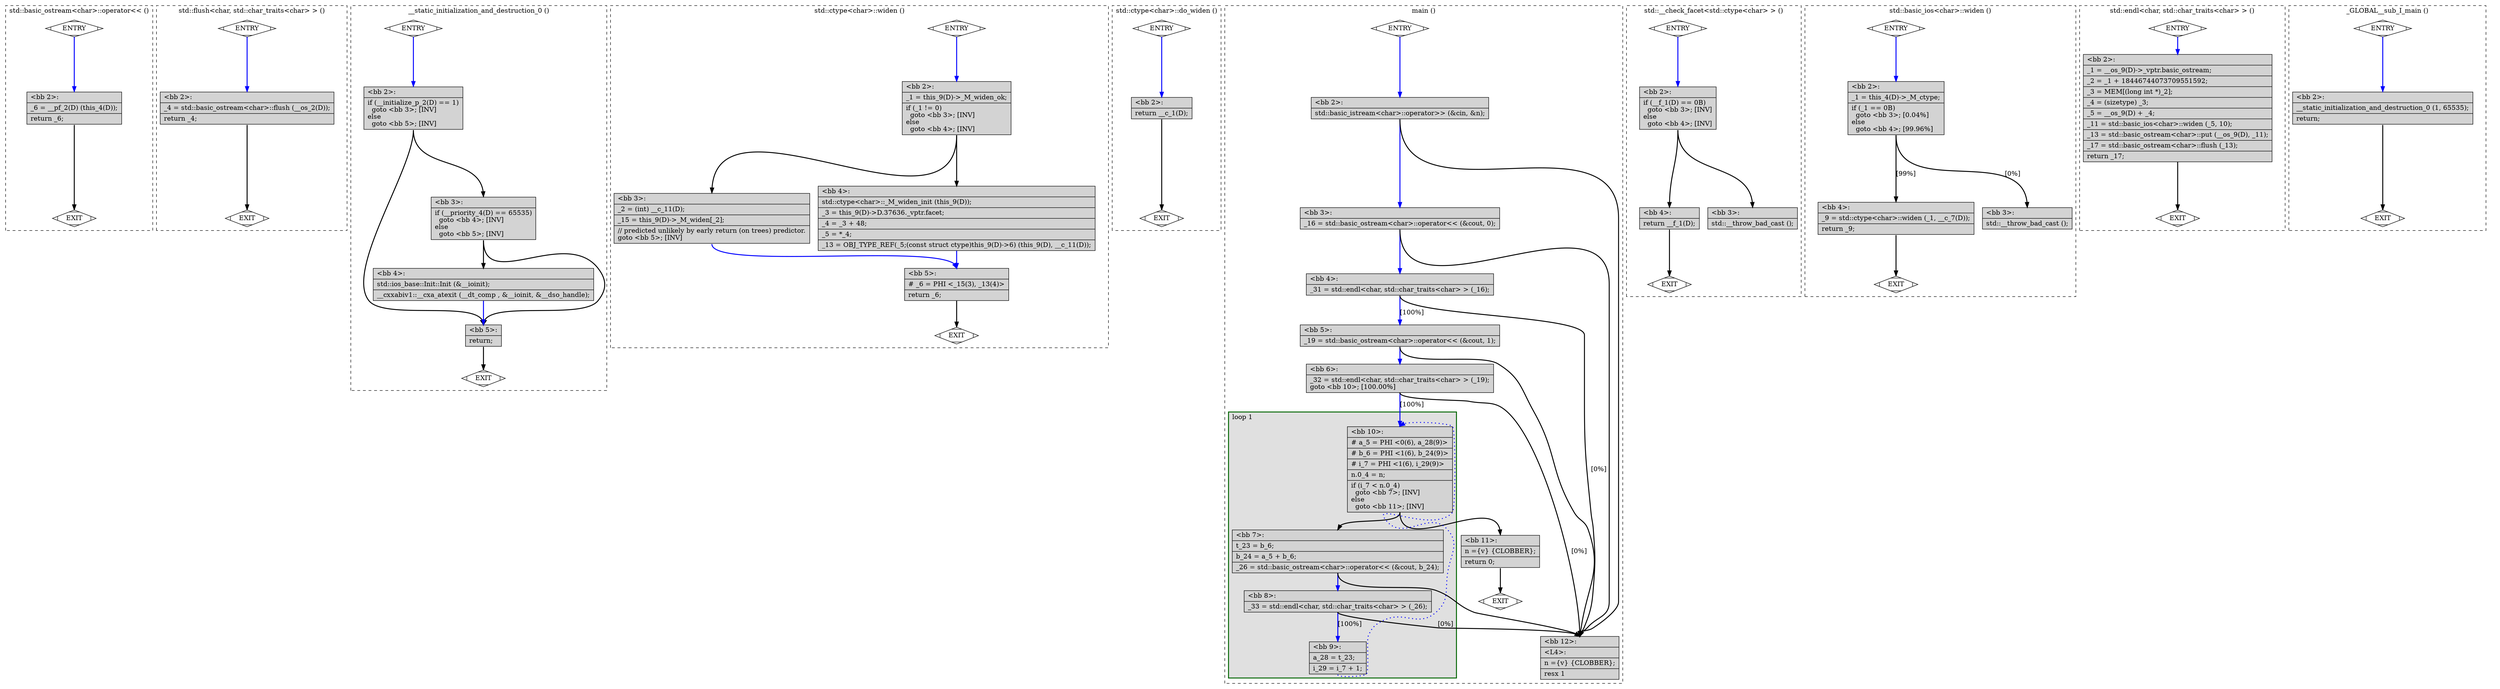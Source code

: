 digraph "cfg_analysis/O2/fibonacci_O2-Fibonacci.cpp.032t.ccp1" {
overlap=false;
subgraph "cluster_std::basic_ostream<char>::operator<<" {
	style="dashed";
	color="black";
	label="std::basic_ostream<char>::operator<< ()";
	fn_2056_basic_block_0 [shape=Mdiamond,style=filled,fillcolor=white,label="ENTRY"];

	fn_2056_basic_block_1 [shape=Mdiamond,style=filled,fillcolor=white,label="EXIT"];

	fn_2056_basic_block_2 [shape=record,style=filled,fillcolor=lightgrey,label="{\<bb\ 2\>:\l\
|_6\ =\ __pf_2(D)\ (this_4(D));\l\
|return\ _6;\l\
}"];

	fn_2056_basic_block_0:s -> fn_2056_basic_block_2:n [style="solid,bold",color=blue,weight=100,constraint=true];
	fn_2056_basic_block_2:s -> fn_2056_basic_block_1:n [style="solid,bold",color=black,weight=10,constraint=true];
	fn_2056_basic_block_0:s -> fn_2056_basic_block_1:n [style="invis",constraint=true];
}
subgraph "cluster_std::flush<char, std::char_traits<char> >" {
	style="dashed";
	color="black";
	label="std::flush<char, std::char_traits<char> > ()";
	fn_2135_basic_block_0 [shape=Mdiamond,style=filled,fillcolor=white,label="ENTRY"];

	fn_2135_basic_block_1 [shape=Mdiamond,style=filled,fillcolor=white,label="EXIT"];

	fn_2135_basic_block_2 [shape=record,style=filled,fillcolor=lightgrey,label="{\<bb\ 2\>:\l\
|_4\ =\ std::basic_ostream\<char\>::flush\ (__os_2(D));\l\
|return\ _4;\l\
}"];

	fn_2135_basic_block_0:s -> fn_2135_basic_block_2:n [style="solid,bold",color=blue,weight=100,constraint=true];
	fn_2135_basic_block_2:s -> fn_2135_basic_block_1:n [style="solid,bold",color=black,weight=10,constraint=true];
	fn_2135_basic_block_0:s -> fn_2135_basic_block_1:n [style="invis",constraint=true];
}
subgraph "cluster___static_initialization_and_destruction_0" {
	style="dashed";
	color="black";
	label="__static_initialization_and_destruction_0 ()";
	fn_2294_basic_block_0 [shape=Mdiamond,style=filled,fillcolor=white,label="ENTRY"];

	fn_2294_basic_block_1 [shape=Mdiamond,style=filled,fillcolor=white,label="EXIT"];

	fn_2294_basic_block_2 [shape=record,style=filled,fillcolor=lightgrey,label="{\<bb\ 2\>:\l\
|if\ (__initialize_p_2(D)\ ==\ 1)\l\
\ \ goto\ \<bb\ 3\>;\ [INV]\l\
else\l\
\ \ goto\ \<bb\ 5\>;\ [INV]\l\
}"];

	fn_2294_basic_block_3 [shape=record,style=filled,fillcolor=lightgrey,label="{\<bb\ 3\>:\l\
|if\ (__priority_4(D)\ ==\ 65535)\l\
\ \ goto\ \<bb\ 4\>;\ [INV]\l\
else\l\
\ \ goto\ \<bb\ 5\>;\ [INV]\l\
}"];

	fn_2294_basic_block_4 [shape=record,style=filled,fillcolor=lightgrey,label="{\<bb\ 4\>:\l\
|std::ios_base::Init::Init\ (&__ioinit);\l\
|__cxxabiv1::__cxa_atexit\ (__dt_comp\ ,\ &__ioinit,\ &__dso_handle);\l\
}"];

	fn_2294_basic_block_5 [shape=record,style=filled,fillcolor=lightgrey,label="{\<bb\ 5\>:\l\
|return;\l\
}"];

	fn_2294_basic_block_0:s -> fn_2294_basic_block_2:n [style="solid,bold",color=blue,weight=100,constraint=true];
	fn_2294_basic_block_2:s -> fn_2294_basic_block_3:n [style="solid,bold",color=black,weight=10,constraint=true];
	fn_2294_basic_block_2:s -> fn_2294_basic_block_5:n [style="solid,bold",color=black,weight=10,constraint=true];
	fn_2294_basic_block_3:s -> fn_2294_basic_block_4:n [style="solid,bold",color=black,weight=10,constraint=true];
	fn_2294_basic_block_3:s -> fn_2294_basic_block_5:n [style="solid,bold",color=black,weight=10,constraint=true];
	fn_2294_basic_block_4:s -> fn_2294_basic_block_5:n [style="solid,bold",color=blue,weight=100,constraint=true];
	fn_2294_basic_block_5:s -> fn_2294_basic_block_1:n [style="solid,bold",color=black,weight=10,constraint=true];
	fn_2294_basic_block_0:s -> fn_2294_basic_block_1:n [style="invis",constraint=true];
}
subgraph "cluster_std::ctype<char>::widen" {
	style="dashed";
	color="black";
	label="std::ctype<char>::widen ()";
	fn_1556_basic_block_0 [shape=Mdiamond,style=filled,fillcolor=white,label="ENTRY"];

	fn_1556_basic_block_1 [shape=Mdiamond,style=filled,fillcolor=white,label="EXIT"];

	fn_1556_basic_block_2 [shape=record,style=filled,fillcolor=lightgrey,label="{\<bb\ 2\>:\l\
|_1\ =\ this_9(D)-\>_M_widen_ok;\l\
|if\ (_1\ !=\ 0)\l\
\ \ goto\ \<bb\ 3\>;\ [INV]\l\
else\l\
\ \ goto\ \<bb\ 4\>;\ [INV]\l\
}"];

	fn_1556_basic_block_3 [shape=record,style=filled,fillcolor=lightgrey,label="{\<bb\ 3\>:\l\
|_2\ =\ (int)\ __c_11(D);\l\
|_15\ =\ this_9(D)-\>_M_widen[_2];\l\
|//\ predicted\ unlikely\ by\ early\ return\ (on\ trees)\ predictor.\l\
goto\ \<bb\ 5\>;\ [INV]\l\
}"];

	fn_1556_basic_block_4 [shape=record,style=filled,fillcolor=lightgrey,label="{\<bb\ 4\>:\l\
|std::ctype\<char\>::_M_widen_init\ (this_9(D));\l\
|_3\ =\ this_9(D)-\>D.37636._vptr.facet;\l\
|_4\ =\ _3\ +\ 48;\l\
|_5\ =\ *_4;\l\
|_13\ =\ OBJ_TYPE_REF(_5;(const\ struct\ ctype)this_9(D)-\>6)\ (this_9(D),\ __c_11(D));\l\
}"];

	fn_1556_basic_block_5 [shape=record,style=filled,fillcolor=lightgrey,label="{\<bb\ 5\>:\l\
|#\ _6\ =\ PHI\ \<_15(3),\ _13(4)\>\l\
|return\ _6;\l\
}"];

	fn_1556_basic_block_0:s -> fn_1556_basic_block_2:n [style="solid,bold",color=blue,weight=100,constraint=true];
	fn_1556_basic_block_2:s -> fn_1556_basic_block_3:n [style="solid,bold",color=black,weight=10,constraint=true];
	fn_1556_basic_block_2:s -> fn_1556_basic_block_4:n [style="solid,bold",color=black,weight=10,constraint=true];
	fn_1556_basic_block_3:s -> fn_1556_basic_block_5:n [style="solid,bold",color=blue,weight=100,constraint=true];
	fn_1556_basic_block_4:s -> fn_1556_basic_block_5:n [style="solid,bold",color=blue,weight=100,constraint=true];
	fn_1556_basic_block_5:s -> fn_1556_basic_block_1:n [style="solid,bold",color=black,weight=10,constraint=true];
	fn_1556_basic_block_0:s -> fn_1556_basic_block_1:n [style="invis",constraint=true];
}
subgraph "cluster_std::ctype<char>::do_widen" {
	style="dashed";
	color="black";
	label="std::ctype<char>::do_widen ()";
	fn_1561_basic_block_0 [shape=Mdiamond,style=filled,fillcolor=white,label="ENTRY"];

	fn_1561_basic_block_1 [shape=Mdiamond,style=filled,fillcolor=white,label="EXIT"];

	fn_1561_basic_block_2 [shape=record,style=filled,fillcolor=lightgrey,label="{\<bb\ 2\>:\l\
|return\ __c_1(D);\l\
}"];

	fn_1561_basic_block_0:s -> fn_1561_basic_block_2:n [style="solid,bold",color=blue,weight=100,constraint=true];
	fn_1561_basic_block_2:s -> fn_1561_basic_block_1:n [style="solid,bold",color=black,weight=10,constraint=true];
	fn_1561_basic_block_0:s -> fn_1561_basic_block_1:n [style="invis",constraint=true];
}
subgraph "cluster_main" {
	style="dashed";
	color="black";
	label="main ()";
	subgraph cluster_1808_1 {
	style="filled";
	color="darkgreen";
	fillcolor="grey88";
	label="loop 1";
	labeljust=l;
	penwidth=2;
	fn_1808_basic_block_10 [shape=record,style=filled,fillcolor=lightgrey,label="{\<bb\ 10\>:\l\
|#\ a_5\ =\ PHI\ \<0(6),\ a_28(9)\>\l\
|#\ b_6\ =\ PHI\ \<1(6),\ b_24(9)\>\l\
|#\ i_7\ =\ PHI\ \<1(6),\ i_29(9)\>\l\
|n.0_4\ =\ n;\l\
|if\ (i_7\ \<\ n.0_4)\l\
\ \ goto\ \<bb\ 7\>;\ [INV]\l\
else\l\
\ \ goto\ \<bb\ 11\>;\ [INV]\l\
}"];

	fn_1808_basic_block_7 [shape=record,style=filled,fillcolor=lightgrey,label="{\<bb\ 7\>:\l\
|t_23\ =\ b_6;\l\
|b_24\ =\ a_5\ +\ b_6;\l\
|_26\ =\ std::basic_ostream\<char\>::operator\<\<\ (&cout,\ b_24);\l\
}"];

	fn_1808_basic_block_8 [shape=record,style=filled,fillcolor=lightgrey,label="{\<bb\ 8\>:\l\
|_33\ =\ std::endl\<char,\ std::char_traits\<char\>\ \>\ (_26);\l\
}"];

	fn_1808_basic_block_9 [shape=record,style=filled,fillcolor=lightgrey,label="{\<bb\ 9\>:\l\
|a_28\ =\ t_23;\l\
|i_29\ =\ i_7\ +\ 1;\l\
}"];

	}
	fn_1808_basic_block_0 [shape=Mdiamond,style=filled,fillcolor=white,label="ENTRY"];

	fn_1808_basic_block_1 [shape=Mdiamond,style=filled,fillcolor=white,label="EXIT"];

	fn_1808_basic_block_2 [shape=record,style=filled,fillcolor=lightgrey,label="{\<bb\ 2\>:\l\
|std::basic_istream\<char\>::operator\>\>\ (&cin,\ &n);\l\
}"];

	fn_1808_basic_block_3 [shape=record,style=filled,fillcolor=lightgrey,label="{\<bb\ 3\>:\l\
|_16\ =\ std::basic_ostream\<char\>::operator\<\<\ (&cout,\ 0);\l\
}"];

	fn_1808_basic_block_4 [shape=record,style=filled,fillcolor=lightgrey,label="{\<bb\ 4\>:\l\
|_31\ =\ std::endl\<char,\ std::char_traits\<char\>\ \>\ (_16);\l\
}"];

	fn_1808_basic_block_5 [shape=record,style=filled,fillcolor=lightgrey,label="{\<bb\ 5\>:\l\
|_19\ =\ std::basic_ostream\<char\>::operator\<\<\ (&cout,\ 1);\l\
}"];

	fn_1808_basic_block_6 [shape=record,style=filled,fillcolor=lightgrey,label="{\<bb\ 6\>:\l\
|_32\ =\ std::endl\<char,\ std::char_traits\<char\>\ \>\ (_19);\l\
goto\ \<bb\ 10\>;\ [100.00%]\l\
}"];

	fn_1808_basic_block_11 [shape=record,style=filled,fillcolor=lightgrey,label="{\<bb\ 11\>:\l\
|n\ =\{v\}\ \{CLOBBER\};\l\
|return\ 0;\l\
}"];

	fn_1808_basic_block_12 [shape=record,style=filled,fillcolor=lightgrey,label="{\<bb\ 12\>:\l\
|\<L4\>:\l\
|n\ =\{v\}\ \{CLOBBER\};\l\
|resx\ 1\l\
}"];

	fn_1808_basic_block_0:s -> fn_1808_basic_block_2:n [style="solid,bold",color=blue,weight=100,constraint=true];
	fn_1808_basic_block_2:s -> fn_1808_basic_block_12:n [style="solid,bold",color=black,weight=10,constraint=true];
	fn_1808_basic_block_2:s -> fn_1808_basic_block_3:n [style="solid,bold",color=blue,weight=100,constraint=true];
	fn_1808_basic_block_3:s -> fn_1808_basic_block_12:n [style="solid,bold",color=black,weight=10,constraint=true];
	fn_1808_basic_block_3:s -> fn_1808_basic_block_4:n [style="solid,bold",color=blue,weight=100,constraint=true];
	fn_1808_basic_block_4:s -> fn_1808_basic_block_5:n [style="solid,bold",color=blue,weight=100,constraint=true,label="[100%]"];
	fn_1808_basic_block_4:s -> fn_1808_basic_block_12:n [style="solid,bold",color=black,weight=10,constraint=true,label="[0%]"];
	fn_1808_basic_block_5:s -> fn_1808_basic_block_12:n [style="solid,bold",color=black,weight=10,constraint=true];
	fn_1808_basic_block_5:s -> fn_1808_basic_block_6:n [style="solid,bold",color=blue,weight=100,constraint=true];
	fn_1808_basic_block_6:s -> fn_1808_basic_block_10:n [style="solid,bold",color=blue,weight=100,constraint=true,label="[100%]"];
	fn_1808_basic_block_6:s -> fn_1808_basic_block_12:n [style="solid,bold",color=black,weight=10,constraint=true,label="[0%]"];
	fn_1808_basic_block_7:s -> fn_1808_basic_block_12:n [style="solid,bold",color=black,weight=10,constraint=true];
	fn_1808_basic_block_7:s -> fn_1808_basic_block_8:n [style="solid,bold",color=blue,weight=100,constraint=true];
	fn_1808_basic_block_8:s -> fn_1808_basic_block_9:n [style="solid,bold",color=blue,weight=100,constraint=true,label="[100%]"];
	fn_1808_basic_block_8:s -> fn_1808_basic_block_12:n [style="solid,bold",color=black,weight=10,constraint=true,label="[0%]"];
	fn_1808_basic_block_9:s -> fn_1808_basic_block_10:n [style="dotted,bold",color=blue,weight=10,constraint=false];
	fn_1808_basic_block_10:s -> fn_1808_basic_block_7:n [style="solid,bold",color=black,weight=10,constraint=true];
	fn_1808_basic_block_10:s -> fn_1808_basic_block_11:n [style="solid,bold",color=black,weight=10,constraint=true];
	fn_1808_basic_block_11:s -> fn_1808_basic_block_1:n [style="solid,bold",color=black,weight=10,constraint=true];
	fn_1808_basic_block_0:s -> fn_1808_basic_block_1:n [style="invis",constraint=true];
}
subgraph "cluster_std::__check_facet<std::ctype<char> >" {
	style="dashed";
	color="black";
	label="std::__check_facet<std::ctype<char> > ()";
	fn_2178_basic_block_0 [shape=Mdiamond,style=filled,fillcolor=white,label="ENTRY"];

	fn_2178_basic_block_1 [shape=Mdiamond,style=filled,fillcolor=white,label="EXIT"];

	fn_2178_basic_block_2 [shape=record,style=filled,fillcolor=lightgrey,label="{\<bb\ 2\>:\l\
|if\ (__f_1(D)\ ==\ 0B)\l\
\ \ goto\ \<bb\ 3\>;\ [INV]\l\
else\l\
\ \ goto\ \<bb\ 4\>;\ [INV]\l\
}"];

	fn_2178_basic_block_3 [shape=record,style=filled,fillcolor=lightgrey,label="{\<bb\ 3\>:\l\
|std::__throw_bad_cast\ ();\l\
}"];

	fn_2178_basic_block_4 [shape=record,style=filled,fillcolor=lightgrey,label="{\<bb\ 4\>:\l\
|return\ __f_1(D);\l\
}"];

	fn_2178_basic_block_0:s -> fn_2178_basic_block_2:n [style="solid,bold",color=blue,weight=100,constraint=true];
	fn_2178_basic_block_2:s -> fn_2178_basic_block_3:n [style="solid,bold",color=black,weight=10,constraint=true];
	fn_2178_basic_block_2:s -> fn_2178_basic_block_4:n [style="solid,bold",color=black,weight=10,constraint=true];
	fn_2178_basic_block_4:s -> fn_2178_basic_block_1:n [style="solid,bold",color=black,weight=10,constraint=true];
	fn_2178_basic_block_0:s -> fn_2178_basic_block_1:n [style="invis",constraint=true];
}
subgraph "cluster_std::basic_ios<char>::widen" {
	style="dashed";
	color="black";
	label="std::basic_ios<char>::widen ()";
	fn_2134_basic_block_0 [shape=Mdiamond,style=filled,fillcolor=white,label="ENTRY"];

	fn_2134_basic_block_1 [shape=Mdiamond,style=filled,fillcolor=white,label="EXIT"];

	fn_2134_basic_block_2 [shape=record,style=filled,fillcolor=lightgrey,label="{\<bb\ 2\>:\l\
|_1\ =\ this_4(D)-\>_M_ctype;\l\
|if\ (_1\ ==\ 0B)\l\
\ \ goto\ \<bb\ 3\>;\ [0.04%]\l\
else\l\
\ \ goto\ \<bb\ 4\>;\ [99.96%]\l\
}"];

	fn_2134_basic_block_3 [shape=record,style=filled,fillcolor=lightgrey,label="{\<bb\ 3\>:\l\
|std::__throw_bad_cast\ ();\l\
}"];

	fn_2134_basic_block_4 [shape=record,style=filled,fillcolor=lightgrey,label="{\<bb\ 4\>:\l\
|_9\ =\ std::ctype\<char\>::widen\ (_1,\ __c_7(D));\l\
|return\ _9;\l\
}"];

	fn_2134_basic_block_0:s -> fn_2134_basic_block_2:n [style="solid,bold",color=blue,weight=100,constraint=true];
	fn_2134_basic_block_2:s -> fn_2134_basic_block_3:n [style="solid,bold",color=black,weight=10,constraint=true,label="[0%]"];
	fn_2134_basic_block_2:s -> fn_2134_basic_block_4:n [style="solid,bold",color=black,weight=10,constraint=true,label="[99%]"];
	fn_2134_basic_block_4:s -> fn_2134_basic_block_1:n [style="solid,bold",color=black,weight=10,constraint=true];
	fn_2134_basic_block_0:s -> fn_2134_basic_block_1:n [style="invis",constraint=true];
}
subgraph "cluster_std::endl<char, std::char_traits<char> >" {
	style="dashed";
	color="black";
	label="std::endl<char, std::char_traits<char> > ()";
	fn_2055_basic_block_0 [shape=Mdiamond,style=filled,fillcolor=white,label="ENTRY"];

	fn_2055_basic_block_1 [shape=Mdiamond,style=filled,fillcolor=white,label="EXIT"];

	fn_2055_basic_block_2 [shape=record,style=filled,fillcolor=lightgrey,label="{\<bb\ 2\>:\l\
|_1\ =\ __os_9(D)-\>_vptr.basic_ostream;\l\
|_2\ =\ _1\ +\ 18446744073709551592;\l\
|_3\ =\ MEM[(long\ int\ *)_2];\l\
|_4\ =\ (sizetype)\ _3;\l\
|_5\ =\ __os_9(D)\ +\ _4;\l\
|_11\ =\ std::basic_ios\<char\>::widen\ (_5,\ 10);\l\
|_13\ =\ std::basic_ostream\<char\>::put\ (__os_9(D),\ _11);\l\
|_17\ =\ std::basic_ostream\<char\>::flush\ (_13);\l\
|return\ _17;\l\
}"];

	fn_2055_basic_block_0:s -> fn_2055_basic_block_2:n [style="solid,bold",color=blue,weight=100,constraint=true];
	fn_2055_basic_block_2:s -> fn_2055_basic_block_1:n [style="solid,bold",color=black,weight=10,constraint=true];
	fn_2055_basic_block_0:s -> fn_2055_basic_block_1:n [style="invis",constraint=true];
}
subgraph "cluster__GLOBAL__sub_I_main" {
	style="dashed";
	color="black";
	label="_GLOBAL__sub_I_main ()";
	fn_2295_basic_block_0 [shape=Mdiamond,style=filled,fillcolor=white,label="ENTRY"];

	fn_2295_basic_block_1 [shape=Mdiamond,style=filled,fillcolor=white,label="EXIT"];

	fn_2295_basic_block_2 [shape=record,style=filled,fillcolor=lightgrey,label="{\<bb\ 2\>:\l\
|__static_initialization_and_destruction_0\ (1,\ 65535);\l\
|return;\l\
}"];

	fn_2295_basic_block_0:s -> fn_2295_basic_block_2:n [style="solid,bold",color=blue,weight=100,constraint=true];
	fn_2295_basic_block_2:s -> fn_2295_basic_block_1:n [style="solid,bold",color=black,weight=10,constraint=true];
	fn_2295_basic_block_0:s -> fn_2295_basic_block_1:n [style="invis",constraint=true];
}
}
